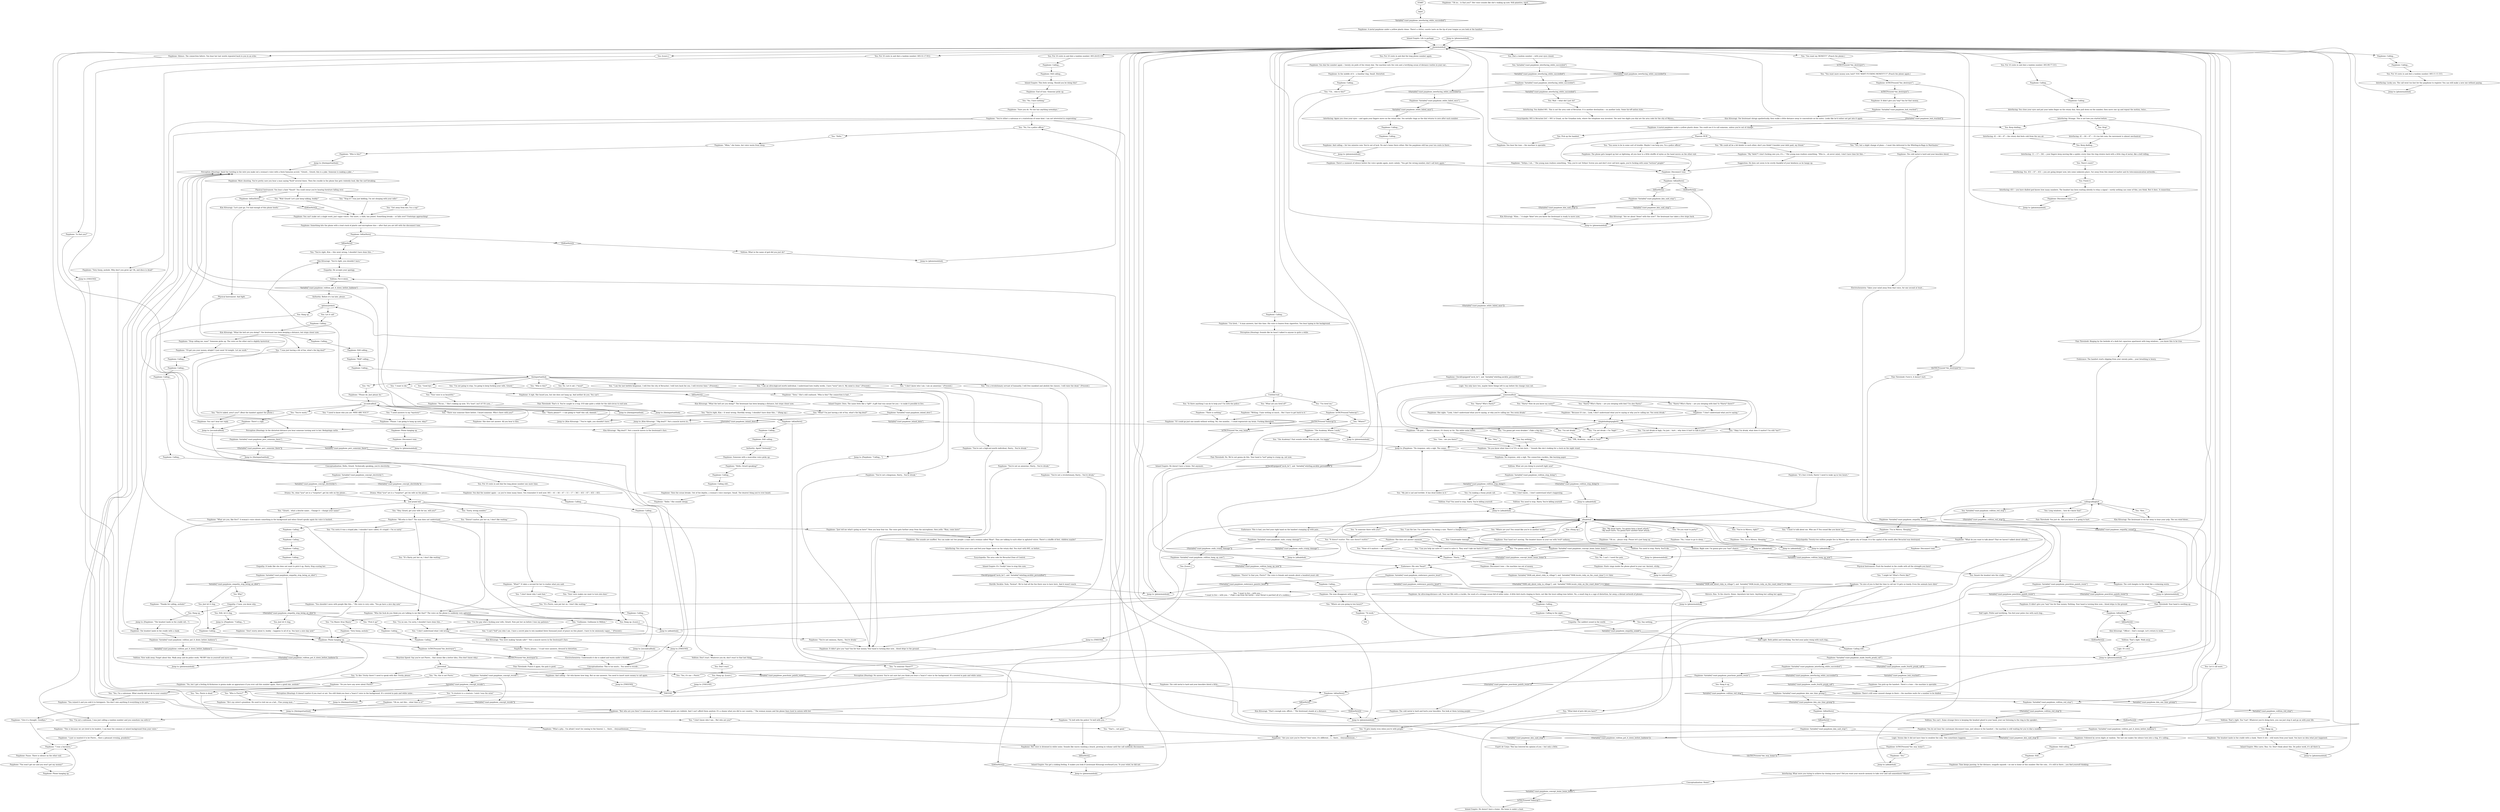 # BOARDWALK / PAYPHONE
# Payphone, for calling folk. Call everyone.
# ==================================================
digraph G {
	  0 [label="START"];
	  1 [label="input"];
	  2 [label="You: \"Yes, it's me -- Pierre.\""];
	  3 [label="You: \"Yes, Pierre is dead.\""];
	  4 [label="Payphone: \"But who are you then? A salesman of some sort? Modern goods are rubbish. And I can't afford them anyhow. It's a shame what you did to our country...\" The woman moans and the phone lines howl in unison with her."];
	  5 [label="Payphone: Her voice is drowned in white noise. Sounds like waves washing a beach, growing in volume until the call suddenly disconnects."];
	  6 [label="Jump to: [phonemainhub]"];
	  7 [label="You: Keep dialling..."];
	  8 [label="Payphone: \"You shouldn't mess with people like this...\" His voice is very calm. \"You go have a nice day now.\""];
	  9 [label="You: \"Guillaume. Guillaume le Million.\""];
	  10 [label="Payphone: \"Harry, please...\" A sad voice answers, dressed in distortion."];
	  11 [label="Jump to: [phonemainhub]"];
	  12 [label="Kim Kitsuragi: \"You were making *prank calls*.\" Not a muscle moves in the lieutenant's face."];
	  13 [label="Payphone: \"My *debt?* I don't fucking owe you, it's...\" The young man realises something. \"Who is... ah never mind, I don't have time for this...\""];
	  14 [label="Inland Empire: Life is garbage."];
	  15 [label="You: \"Kim...\""];
	  16 [label="Empathy: He accepts your apology."];
	  17 [label="Empathy: The saddest sound in the world."];
	  18 [label="Payphone: Variable[\"coast.payphone_volition_red_stop\"]"];
	  19 [label="Variable[\"coast.payphone_volition_red_stop\"]", shape=diamond];
	  20 [label="!(Variable[\"coast.payphone_volition_red_stop\"])", shape=diamond];
	  21 [label="Payphone: Variable[\"coast.payphone_kim_said_stop\"]"];
	  22 [label="Variable[\"coast.payphone_kim_said_stop\"]", shape=diamond];
	  23 [label="!(Variable[\"coast.payphone_kim_said_stop\"])", shape=diamond];
	  24 [label="You: \"I'm not drunk.\""];
	  25 [label="You: \"I want to talk about me. Who am I? You sound like you know me.\""];
	  26 [label="Volition: Right now. I'm gonna give you *one* chance."];
	  27 [label="Payphone: Variable[\"TASK.ask_about_ruby_in_village\"]  and  Variable[\"TASK.locate_ruby_on_the_coast_done\"] == false"];
	  28 [label="Variable[\"TASK.ask_about_ruby_in_village\"]  and  Variable[\"TASK.locate_ruby_on_the_coast_done\"] == false", shape=diamond];
	  29 [label="!(Variable[\"TASK.ask_about_ruby_in_village\"]  and  Variable[\"TASK.locate_ruby_on_the_coast_done\"] == false)", shape=diamond];
	  30 [label="Payphone: Variable[\"coast.payphone_kim_one_time_grump\"]"];
	  31 [label="Variable[\"coast.payphone_kim_one_time_grump\"]", shape=diamond];
	  32 [label="!(Variable[\"coast.payphone_kim_one_time_grump\"])", shape=diamond];
	  33 [label="Perception (Hearing): In the distorted distance you hear someone turning next to her. Bedsprings rattle."];
	  34 [label="Payphone: \"So nice of you to find the time to call me! It gets so lonely. Even the animals have died.\""];
	  35 [label="Payphone: \"He's my sister's grandson. He used to visit me as a lad... Fine young man...\""];
	  36 [label="Payphone: \"This is because we are bred to be leaders. I can hear the common or mixed background from your voice.\""];
	  37 [label="Payphone: \"You're either a salesman or a statistician of some kind. I am not interested in cooperating.\""];
	  38 [label="Authority: Again? Seriously?"];
	  39 [label="You: \"I don't know why I said that.\""];
	  40 [label="Payphone: \"What are you, like five?\" A woman's voice shouts something in the background and when Girard speaks again his voice is hushed..."];
	  41 [label="You: Finish it."];
	  42 [label="Volition: Now walk away. Forget about this. Walk away and do police work. *BURY* this in yourself and move on."];
	  43 [label="Payphone: IsKimHere()"];
	  44 [label="IsKimHere()", shape=diamond];
	  45 [label="!(IsKimHere())", shape=diamond];
	  46 [label="Authority: Before it's too late, please."];
	  47 [label="Payphone: Variable[\"coast.payphone_white_failed_once\"]"];
	  48 [label="Variable[\"coast.payphone_white_failed_once\"]", shape=diamond];
	  49 [label="!(Variable[\"coast.payphone_white_failed_once\"])", shape=diamond];
	  50 [label="Jump to: [phonemainhub]"];
	  51 [label="Interfacing: What were you trying to achieve by closing your eyes? Did you want your muscle memory to take over and call somewhere? Where?"];
	  52 [label="Half Light: Pitiful and terrifying. You feel your pulse rise with each ring..."];
	  53 [label="Payphone: Calling..."];
	  54 [label="Interfacing: You dialled 001. This is not the area code of Revachol. It is another destination -- on another isola. Some far-off nation state."];
	  55 [label="Pain Threshold: Fuck it, it doesn't hurt."];
	  56 [label="Payphone: IsKimHere()"];
	  57 [label="IsKimHere()", shape=diamond];
	  58 [label="!(IsKimHere())", shape=diamond];
	  59 [label="Payphone: A metal payphone under a yellow plastic dome. There's a bitter, caustic taste on the tip of your tongue as you look at the handset."];
	  60 [label="Jump to: [THEEND]"];
	  61 [label="Drama: What *you* are is a *surprise*, get his wife on the phone..."];
	  62 [label="Payphone: \"Writing. I hate writing so much... But I have to get back to it.\""];
	  63 [label="Payphone: \"Is that you?\""];
	  64 [label="Payphone: \"Yes, I'm in Mirova. Sleeping.\""];
	  65 [label="You: \"My heart hurts. I'm gonna have a heart attack.\"\n\"My heart hurts. I'm gonna have another heart attack.\""];
	  66 [label="Jump to: [secondcallhub]"];
	  67 [label="You: Pick up the handset."];
	  68 [label="Payphone: You hear the tone -- the machine is operable."];
	  69 [label="Payphone: Calling..."];
	  70 [label="Payphone: \"You ruined it and you sold it to foreigners. You don't own anything if everything is for sale.\""];
	  71 [label="Payphone: Variable[\"coast.payphone_punchtwo_painth_resist\"]"];
	  72 [label="Variable[\"coast.payphone_punchtwo_painth_resist\"]", shape=diamond];
	  73 [label="!(Variable[\"coast.payphone_punchtwo_painth_resist\"])", shape=diamond];
	  74 [label="You: \"Get away from her, I'm a cop!\""];
	  75 [label="Payphone: You can't make out a single word, just vague voices. One more, a child, has joined. Something breaks -- or falls over? Footsteps approaching!"];
	  76 [label="Kim Kitsuragi: \"What the hell are you doing?\" The lieutenant has been keeping a distance, but steps closer now."];
	  77 [label="You: \"You seem to be in some sort of trouble. Maybe I can help you, I'm a police officer.\""];
	  78 [label="somesmallhub"];
	  79 [label="Pain Threshold: You just do. And you know it is going to hurt."];
	  80 [label="Horrific Necktie: Yeah, *bratan*. We've had all the fun there was to have here. And it wasn't much."];
	  81 [label="Payphone: It didn't give you *any* fun for that money."];
	  82 [label="Volition: You can't. Some strange force is keeping the headset glued to your hand, your ear listening to the ring in the speaker..."];
	  83 [label="Payphone: \"You're not an amnesiac, Harry... You're drunk.\""];
	  84 [label="You: \"I'm not drunk -- I'm *high*.\""];
	  85 [label="Payphone: \"I don't understand what you're saying.\""];
	  86 [label="Encyclopedia: Twenty-two million people live in Mirova, the capital city of Graad. It is the capital of the world after Revachol was destroyed."];
	  87 [label="Payphone: End of tone. Someone picks up."];
	  88 [label="You: Put 10 cents in and dial a random number: 005-24-03-155."];
	  89 [label="You: \"You're naked, aren't you?\" (Beat the handset against the phone.)"];
	  90 [label="Payphone: \"Wh-who is this?\" The man does not understand."];
	  91 [label="Payphone: More shouting. You're pretty sure you hear a man saying *fuck* several times. Then the crackle in the phone line gets violently loud, like the surf breaking."];
	  92 [label="You: Keep dialling..."];
	  93 [label="Jump to: [phonemainhub]"];
	  94 [label="Jump to: [Kim Kitsuragi: \"\"Big deal?!\" Not a muscle moves in...\"]"];
	  95 [label="Jump to: [afinalehub]"];
	  96 [label="Jump to: [afinalehub]"];
	  97 [label="You: (Hang up.)"];
	  98 [label="Payphone: She does not answer anymore."];
	  99 [label="You: \"It gets lonely even when you're with people.\""];
	  100 [label="Payphone: You dial the number again -- as you've done many times. You remember it well now: 001 -- 41 -- 44 -- 47 -- 11 -- 17 -- 361 -- 451 -- 67 -- 451 -- 451."];
	  101 [label="Payphone: \"Are you sure you're Pierre? Your voice, it's different... I... there... chrysanthemum...\""];
	  102 [label="Jump to: [theimportanthub]"];
	  103 [label="You: Hang up. [Leave.]"];
	  104 [label="Empathy: It looks like she does not want to pick it up, Harry. Stop scaring her."];
	  105 [label="You: \"I am the last faithful kingsman. I will free the city of Revachol. I will turn back the sea. I will reverse time.\" (Proceed.)"];
	  106 [label="Payphone: In the middle of it -- a familiar ring. Small. Distorted."];
	  107 [label="Payphone: And calling -- for two minutes now. You're out of luck. No one's home there either. But the payphone still has your ten cents in there..."];
	  108 [label="Payphone: You pick up the handset. There's a tone -- the machine is operable."];
	  109 [label="Payphone: Then the ocean breaks. Out of the depths, a woman's voice emerges. Small. The dearest thing you've ever heard."];
	  110 [label="Jump to: [THEEND]"];
	  111 [label="You: \"I'm not drunk or high, I'm just... hurt... why does it hurt to talk to you?\""];
	  112 [label="Jump to: [phonemainhub]"];
	  113 [label="simpleholdupspaghetti"];
	  114 [label="Payphone: Static sings inside the phone glued to your ear. Ancient, sticky..."];
	  115 [label="Payphone: She does not answer. All you hear is hiss."];
	  116 [label="Inland Empire: Dora. The name feels like a *gift*. A gift that was meant for you -- to make it possible to live."];
	  117 [label="Payphone: Variable[\"coast.payphone_perc_someone_there\"]"];
	  118 [label="Variable[\"coast.payphone_perc_someone_there\"]", shape=diamond];
	  119 [label="!(Variable[\"coast.payphone_perc_someone_there\"])", shape=diamond];
	  120 [label="You: \"No, I'm a police officer.\""];
	  121 [label="You: \"Good bye.\""];
	  122 [label="Jump to: [Payphone: \"The headset lands in the cradle wit...\"]"];
	  123 [label="You: Just let it ring."];
	  124 [label="Payphone: Calling..."];
	  125 [label="Kim Kitsuragi: \"You're right, you shouldn't have.\""];
	  126 [label="You: \"We could all be a bit kinder to each other, don't you think? Consider your debt paid, my friend.\""];
	  127 [label="Payphone: The phone gets hanged up fast as lightning, all you hear is a little shuffle of nylon as the hand moves on the other end."];
	  128 [label="Endurance: The handset starts slipping from your sweaty palm... your breathing is heavy."];
	  129 [label="Payphone: Variable[\"coast.payphone_endurance_passive_heart\"]"];
	  130 [label="Variable[\"coast.payphone_endurance_passive_heart\"]", shape=diamond];
	  131 [label="!(Variable[\"coast.payphone_endurance_passive_heart\"])", shape=diamond];
	  132 [label="You: Stop!"];
	  133 [label="Jump to: [THEEND]"];
	  134 [label="You: \"You want my MONEY?!\" (Punch the phone.)"];
	  135 [label="Kim Kitsuragi: The lieutenant is too far away to hear your yelp. The sea wind blows..."];
	  136 [label="Untitled hub"];
	  137 [label="You: Let it call more."];
	  138 [label="Payphone: Variable[\"coast.payphone_inland_dora\"]"];
	  139 [label="Variable[\"coast.payphone_inland_dora\"]", shape=diamond];
	  140 [label="!(Variable[\"coast.payphone_inland_dora\"])", shape=diamond];
	  141 [label="You: \"Okay I'm drunk, what does it matter? I'm still *me*!\""];
	  142 [label="Volition: You need to stop, Harry. You'll die."];
	  143 [label="You: \"I'm gonna solve it.\""];
	  144 [label="Jump to: [phonemainhub]"];
	  145 [label="Payphone: \"You're not a revolutionary, Harry... You're drunk.\""];
	  146 [label="Payphone: \"What a pity... I'm afraid I won't be coming to the funeral. I.... there... chrysanthemum...\""];
	  147 [label="You: \"A creature is a creature. I wish I was the wind.\""];
	  148 [label="You: \"Your voice makes me want to turn into dust.\""];
	  149 [label="You: \"I am an ultra-high-net-worth individual. I understand how reality works. I have *seen* into it. My mind is clear.\" (Proceed.)"];
	  150 [label="Payphone: Calling..."];
	  151 [label="Payphone: The headset lands in the cradle with a clank."];
	  152 [label="You: Hang up."];
	  153 [label="You: \"Who is this?\""];
	  154 [label="Payphone: Calling..."];
	  155 [label="Payphone: \"You're not a kingsman, Harry... You're drunk.\""];
	  156 [label="Payphone: \"You're not ominous, Harry... You're drunk.\""];
	  157 [label="Interfacing: 41 -- 44 -- 47 -- the rotary dial feels cold from the sea air."];
	  158 [label="You: Long windows... how do I know that?"];
	  159 [label="Payphone: Variable[\"coast.payphone_kim_said_stop\"]"];
	  160 [label="Variable[\"coast.payphone_kim_said_stop\"]", shape=diamond];
	  161 [label="!(Variable[\"coast.payphone_kim_said_stop\"])", shape=diamond];
	  162 [label="Inland Empire: Who cares. Run. Go. Don't think about this. Do police work, it's all there is."];
	  163 [label="Kim Kitsuragi: \"Khm...\" A single *khm* lets you know the lieutenant is ready to move now."];
	  164 [label="Payphone: IsKimHere()"];
	  165 [label="IsKimHere()", shape=diamond];
	  166 [label="!(IsKimHere())", shape=diamond];
	  167 [label="Payphone: Variable[\"coast.payphone_concept_electricity\"]"];
	  168 [label="Variable[\"coast.payphone_concept_electricity\"]", shape=diamond];
	  169 [label="!(Variable[\"coast.payphone_concept_electricity\"])", shape=diamond];
	  170 [label="Payphone: \"I'm tired...\" A man answers, fast this time. His voice is hoarse from cigarettes. You hear typing in the background."];
	  171 [label="You: \"I'm tired too.\""];
	  172 [label="callingcallinghub"];
	  173 [label="Inland Empire: He doesn't have a home. His home is under a boat."];
	  174 [label="Payphone: \"The Academy. Where I work.\""];
	  175 [label="You: I'm making a funny prank call."];
	  176 [label="Physical Instrument: Push the headset in the cradle with all the strength you have!"];
	  177 [label="You: \"None of it matters -- not anymore.\""];
	  178 [label="Payphone: Variable[\"coast.payphone_volition_put_it_down_before_badness\"]"];
	  179 [label="Variable[\"coast.payphone_volition_put_it_down_before_badness\"]", shape=diamond];
	  180 [label="!(Variable[\"coast.payphone_volition_put_it_down_before_badness\"])", shape=diamond];
	  181 [label="Jump to: [phonemainhub]"];
	  182 [label="Payphone: The cord dangles in the wind like a sickening worm."];
	  183 [label="You: \"I'm not a salesman, I was just calling a random number and you somehow ran with it.\""];
	  184 [label="Payphone: Calling..."];
	  185 [label="Volition: Don't react. Whatever you do, don't react to that last thing."];
	  186 [label="Inland Empire: You get a sinking feeling. It makes you look if Lieutenant Kitsuragi overheard you. To your relief, he did not."];
	  187 [label="You: \"You're warm.\""];
	  188 [label="Payphone: \"Hello, Girard speaking!\""];
	  189 [label="Payphone: \"Thanks for calling, asshole!\""];
	  190 [label="Payphone: \"Mhm,\" she hums, her voice warm from sleep."];
	  191 [label="You: \"You're right, Kim -- it went wrong. Horribly wrong. I shouldn't have done this...\" (Hang up.)"];
	  192 [label="Interfacing: Strange. This is not how you started before."];
	  193 [label="Jump to: [Payphone: \"Calling...\"]"];
	  194 [label="Volition: What in the name of god did you just do?"];
	  195 [label="Interfacing: 451 -- you have dialled god knows how many numbers. The headset has been waiting silently to relay a signal -- surely nothing can come of this, you think. But it does. A connection."];
	  196 [label="Jump to: [theimportanthub]"];
	  197 [label="Payphone: Calling..."];
	  198 [label="Payphone: There's a moment of silence before the voice speaks again, more calmly: \"You got the wrong number, don't call here again.\""];
	  199 [label="Payphone: Time keeps passing. In the distance, seagulls squawk -- no one is home at this number. But the coin... it's still in there... you find yourself thinking:"];
	  200 [label="Interfacing: Again you close your eyes -- and again your fingers move on the rotary dial. Ten metallic rings as the dial returns to zero after each number."];
	  201 [label="THEEND"];
	  202 [label="Drama: No, what *you* are is a *surprise*, get his wife on the phone..."];
	  203 [label="You: \"I don't know who I am. I am an amnesiac.\" (Proceed.)"];
	  204 [label="Payphone: Still..."];
	  205 [label="pierrehub"];
	  206 [label="You: \"Harry? How do you know my name?\""];
	  207 [label="Payphone: Variable[\"coast.payphone_volition_stop_doing\"]"];
	  208 [label="Variable[\"coast.payphone_volition_stop_doing\"]", shape=diamond];
	  209 [label="!(Variable[\"coast.payphone_volition_stop_doing\"])", shape=diamond];
	  210 [label="Payphone: \"Oh no... please stop. Please let's just hang up...\""];
	  211 [label="Jump to: [afinalehub]"];
	  212 [label="Payphone: She sighs. \"Look, I don't understand what you're saying, or why you're calling me. You seem drunk.\""];
	  213 [label="You: [Leave.]"];
	  214 [label="Payphone: \"Do you have any news about Pierre?\""];
	  215 [label="Payphone: You can't hear her reply."];
	  216 [label="Interfacing: Yes. 451 -- 67 -- 451 -- you are going deeper now, into some unknown place. Far away from this island of matter and its telecommunication networks...."];
	  217 [label="Perception (Hearing): No answer. You're not sure but you think you hear a *man's* voice in the background. It's covered in pain and white noise..."];
	  218 [label="Payphone: Phone hanging up."];
	  219 [label="You: Put 10 cents in and dial a random number: 005-99-77-313."];
	  220 [label="You: \"Hey, Girard, get your wife for me, will you?\""];
	  221 [label="You: \"Girard... what a douche name... Change it -- change your name!\""];
	  222 [label="Payphone: Calling..."];
	  223 [label="Jump to: [theimportanthub]"];
	  224 [label="Payphone: The sounds are muffled. You can make out two people: a man and a woman called *Bian*. They are talking to each other in agitated voices. There's a shuffle of feet, children maybe?"];
	  225 [label="Payphone: Something hits the phone with a loud crack of plastic and microphone hiss -- after that you are left with the disconnect tone."];
	  226 [label="Payphone: Calling..."];
	  227 [label="Conceptualization: Home?"];
	  228 [label="Jump to: [phonemainhub]"];
	  229 [label="You: Put 10 cents in and dial the long phone number again."];
	  230 [label="Volition: That's right. You *can*. Whatever you're doing here, you can just stop it and go on with your life."];
	  231 [label="Jump to: [Payphone: \"No response, only a sigh. The conne...\"]"];
	  232 [label="Payphone: \"To work.\""];
	  233 [label="You: \"I am the law. I'm a detective. I'm doing a case. There's a hanged man.\""];
	  234 [label="Payphone: Calling..."];
	  235 [label="Payphone: \"Give it a thought. Goodbye.\""];
	  236 [label="Jump to: [theimportanthub]"];
	  237 [label="You: \"I need answers to my *mystery*.\""];
	  238 [label="Jump to: [Payphone: \"Calling...\"]"];
	  239 [label="2nd prank hub"];
	  240 [label="You: \"I'm sorry it was a stupid joke, I shouldn't have called, it's stupid -- I'm so sorry.\""];
	  241 [label="You: \"Pick it up!\""];
	  242 [label="Empathy: C'mon, you know why."];
	  243 [label="You: \"I'm the guy who's fucking your wife, Girard. Now put her on before I lose my patience.\""];
	  244 [label="You: \"I'm Mazov. Kraz Mazov.\""];
	  245 [label="Payphone: Calling..."];
	  246 [label="Payphone: \"Who is this?\""];
	  247 [label="You: Let it call!"];
	  248 [label="Payphone: *Still* calling..."];
	  249 [label="Payphone: \"Hello.\" She sounds sleepy."];
	  250 [label="Payphone: Calling..."];
	  251 [label="Payphone: There's still some unused change in there -- the machine waits for a number to be dialled."];
	  252 [label="Jump to: [phonemainhub]"];
	  253 [label="Pain Threshold: Punch it again, the pain is good."];
	  254 [label="Payphone: Calling in the night...."];
	  255 [label="Payphone: \"I'll get you your money, alright? I just need 'til tonight. Let me work.\""];
	  256 [label="Payphone: Disconnect tone."];
	  257 [label="You: \"Harry? Who's Harry -- are you sleeping with him? I'm also Harry!\""];
	  258 [label="Payphone: \"Do you know what time it is? It's so late here...\" Sounds like she's looking for a clock on the night stand."];
	  259 [label="You: \"Ooo... are you there?\""];
	  260 [label="afinalehub"];
	  261 [label="You: \"Where are you? You sound like you're in another world.\""];
	  262 [label="Volition: You need to stop. Harry. You're killing yourself."];
	  263 [label="Payphone: Variable[\"coast.payphone_endu_cramp_damage\"]"];
	  264 [label="Variable[\"coast.payphone_endu_cramp_damage\"]", shape=diamond];
	  265 [label="!(Variable[\"coast.payphone_endu_cramp_damage\"])", shape=diamond];
	  266 [label="Jump to: [afinalehub]"];
	  267 [label="You: \"Is someone there with you?\""];
	  268 [label="Logic: It's over."];
	  269 [label="Payphone: It didn't give you *any* fun for that money. Nothing. Your hand is turning blue now... blood drips to the ground."];
	  270 [label="Electrochemistry: Underneath it she is naked and warm under a blanket."];
	  271 [label="You: \"I'm no one, I'm sorry, I shouldn't have done this...\""];
	  272 [label="Pain Threshold: That's it. You're caught in a trap. It'll take quite a while for the shit-circus to end now."];
	  273 [label="You: \"I was just having a bit of fun, what's the big deal?\""];
	  274 [label="Payphone: \"You're not a high-net-worth individual, Harry... You're drunk.\""];
	  275 [label="Kim Kitsuragi: \"Are we about *done* with this now?\" The lieutenant has taken a few steps back."];
	  276 [label="Jump to: [theimportanthub]"];
	  277 [label="Payphone: Calling still..."];
	  278 [label="Payphone: \"There is nothing.\""];
	  279 [label="You: \"The Academy? That sounds better than my job. I'm happy.\""];
	  280 [label="You: I don't know... I don't understand what's happening."];
	  281 [label="Payphone: No response, only a sigh. The connection crackles, like burning paper."];
	  282 [label="Jump to: [afinalehub]"];
	  283 [label="Payphone: \"I just so wanted it to be Pierre... Have a pleasant evening, prankster.\""];
	  284 [label="Payphone: Pause. There is silence on the other end."];
	  285 [label="Payphone: \"You won't get me and you won't get my money!\""];
	  286 [label="Payphone: There's a sigh."];
	  287 [label="Jump to: [phonemainhub]"];
	  288 [label="phonemainhub"];
	  289 [label="You: Still, let it ring."];
	  290 [label="Payphone: \"No, but I got a feeling Al Kickurass is gonna make an appearance if you ever call this number again. Have a good one, asshole!\""];
	  291 [label="Kim Kitsuragi: \"Big deal?!\" Not a muscle moves in the lieutenant's face."];
	  292 [label="Payphone: IsKimHere()"];
	  293 [label="IsKimHere()", shape=diamond];
	  294 [label="!(IsKimHere())", shape=diamond];
	  295 [label="Payphone: The headset lands in the cradle with a clank. There it sits -- still warm from your hand. You have no idea what just happened."];
	  296 [label="Payphone: Phone hanging up."];
	  297 [label="You: \"Is there anything I can do to help you? I'm with the police.\""];
	  298 [label="Jump to: [phonemainhub]"];
	  299 [label="You: \"You're in Mirova, right?\""];
	  300 [label="You: Say nothing."];
	  301 [label="Shivers: Run. To the church. Home. Anywhere but here. Anything but calling her again."];
	  302 [label="You: There's more?"];
	  303 [label="Payphone: \"Sure you do. No one has anything nowadays.\""];
	  304 [label="You: Dial a random number -- with your eyes closed."];
	  305 [label="You: Variable[\"coast.payphone_interfacing_white_succeeded\"]"];
	  306 [label="Variable[\"coast.payphone_interfacing_white_succeeded\"]", shape=diamond];
	  307 [label="!(Variable[\"coast.payphone_interfacing_white_succeeded\"])", shape=diamond];
	  308 [label="Payphone: Variable[\"coast.payphone_concept_recede\"]"];
	  309 [label="Variable[\"coast.payphone_concept_recede\"]", shape=diamond];
	  310 [label="!(Variable[\"coast.payphone_concept_recede\"])", shape=diamond];
	  311 [label="Payphone: A metal payphone under a yellow plastic dome. You could use it to call someone, unless you're out of change..."];
	  312 [label="Payphone: Phone hanging up."];
	  313 [label="You: \"'Harry please?!' -- I am going to *end* this call, dammit.\""];
	  314 [label="You: Put 10 cents in and dial a random number: 005-51-17-912."];
	  315 [label="Payphone: Someone with a masculine voice picks up:"];
	  316 [label="Payphone: Still calling..."];
	  317 [label="You: \"Sorry, wrong number.\""];
	  318 [label="Payphone: \"Oh no, not this... what time is it?\""];
	  319 [label="Payphone: Calling..."];
	  320 [label="Payphone: Calling..."];
	  321 [label="You: \"Wait Girard! Let's just keep talking, buddy!\""];
	  322 [label="optionsarehere"];
	  323 [label="Jump to: [Kim Kitsuragi: \"\"You're right, you shouldn't have.\"\"]"];
	  324 [label="Payphone: Still calling..."];
	  325 [label="Jump to: [phonemainhub]"];
	  326 [label="Jump to: [phonemainhub]"];
	  327 [label="Encyclopedia: The area code for Revachol Zone of Control."];
	  328 [label="Perception (Hearing): Sounds like he hasn't talked to anyone in quite a while."];
	  329 [label="You: \"What are you tired of?\""];
	  330 [label="Payphone: IsKimHere()"];
	  331 [label="IsKimHere()", shape=diamond];
	  332 [label="!(IsKimHere())", shape=diamond];
	  333 [label="Half Light: Both pitiful and terrifying. You feel your pulse rising with each ring..."];
	  334 [label="You: \"Harry? Who's Harry?\""];
	  335 [label="Payphone: \"It's four o'clock, Harry! I need to wake up in two hours.\""];
	  336 [label="Payphone: \"No, I want to go to sleep...\""];
	  337 [label="Jump to: [afinalehub]"];
	  338 [label="Volition: What are you doing to yourself right now?"];
	  339 [label="Volition: Fun? You need to stop. Harry. You're killing yourself."];
	  340 [label="Payphone: \"Harry...\""];
	  341 [label="You: \"Who is Pierre?\""];
	  342 [label="You: \"I don't know who I am... But who are you?\""];
	  343 [label="You: \"What kind of pets did you have?\""];
	  344 [label="Inland Empire: This feels wrong. Should you be doing this?"];
	  345 [label="Interfacing: 11 -- 17 -- 361 -- your fingers keep moving like a spider, every time the ring rotates back with a little ring of metal, like a bell tolling."];
	  346 [label="Payphone: Calling..."];
	  347 [label="You: \"It's Harry, put her on, I don't like waiting.\""];
	  348 [label="You: Why?"];
	  349 [label="Payphone: \"Very funny, asshole.\""];
	  350 [label="Physical Instrument: You hear a faint *thuck*. You could swear you're hearing furniture falling over."];
	  351 [label="You: \"What? I'm just having a bit of fun, what's the big deal?\""];
	  352 [label="Payphone: Variable[\"coast.payphone_interfacing_white_succeeded\"]"];
	  353 [label="Variable[\"coast.payphone_interfacing_white_succeeded\"]", shape=diamond];
	  354 [label="!(Variable[\"coast.payphone_interfacing_white_succeeded\"])", shape=diamond];
	  355 [label="Payphone: Still calling..."];
	  356 [label="Encyclopedia: 005 is Revachol ZoC -- 001 is Graad, on the Graadian isola, where the telephone was invented. The next two digits you dial are the area code for the city of Mirova..."];
	  357 [label="Kim Kitsuragi: \"Officer -- that's enough. Let's return to work...\""];
	  358 [label="Payphone: The cold metal is hard and hurts your knuckles. You look at them turning purple."];
	  359 [label="Suggestion: He does not seem to be overly thankful of your kindness as he hangs up."];
	  360 [label="Payphone: \"Because it's me... Look, I don't understand what you're saying or why you're calling me. You seem drunk.\""];
	  361 [label="You: \"Hey.\""];
	  362 [label="You: Say nothing."];
	  363 [label="Payphone: \"What do you want to talk about? That we haven't talked about already...\""];
	  364 [label="Jump to: [afinalehub]"];
	  365 [label="Payphone: Disconnect tone -- the machine ran out of money."];
	  366 [label="You: \"Can you help me solve it? I need to solve it. They won't take me back if I don't.\""];
	  367 [label="You: \"No, this is not Pierre.\""];
	  368 [label="You: \"Is someone *there*?\""];
	  369 [label="Payphone: Calling..."];
	  370 [label="Jump to: [theimportanthub]"];
	  371 [label="You: \"Stop it! I was just kidding, I'm not sleeping with your wife!\""];
	  372 [label="Payphone: A sigh. She heard you, but she does not hang up. And neither do you. You can't."];
	  373 [label="Jump to: [phonemainhub]"];
	  374 [label="Interfacing: 41 -- 44 -- 47 --  it's too late now, the movement is almost mechanical."];
	  375 [label="Endurance: His own *heart*."];
	  376 [label="Payphone: IsTHCPresent(\"the_destroyer\")"];
	  377 [label="IsTHCPresent(\"the_destroyer\")", shape=diamond];
	  378 [label="!(IsTHCPresent(\"the_destroyer\"))", shape=diamond];
	  379 [label="You: Hang up."];
	  380 [label="Jump to: [phonemainhub]"];
	  381 [label="Electrochemistry: Takes your mind away from that voice, for one second at least..."];
	  382 [label="Jump to: [phonemainhub]"];
	  383 [label="Payphone: Calling still..."];
	  384 [label="Logic: Seems like it did not have time to swallow the coin. This sometimes happens."];
	  385 [label="Inland Empire: He doesn't have a home. Not anymore."];
	  386 [label="You: \"Harry? Who's Harry -- are you sleeping with him? Is *Harry* there?!\""];
	  387 [label="You: \"Do you want to party?\""];
	  388 [label="Payphone: Your hand isn't moving. The headset hisses in your ear with *evil* sadness."];
	  389 [label="Volition: That's right. Walk away."];
	  390 [label="You: Smash the headset into the cradle."];
	  391 [label="Jump to: [afinalehub]"];
	  392 [label="You: \"There was someone there before. I heard someone. Who's there with you?\""];
	  393 [label="Payphone: \"Dora.\" She's still confused. \"Who is this? The connection is bad...\""];
	  394 [label="You: Don't react."];
	  395 [label="Payphone: Still calling..."];
	  396 [label="Payphone: Disconnect tone."];
	  397 [label="You: \"I need to know who you are. WHO ARE YOU?!\""];
	  398 [label="Payphone: \"Please. I am going to hang up now, okay?\""];
	  399 [label="You: Hang up."];
	  400 [label="Payphone: \"Who the fuck do you think you are talking to me like that?\" The voice on the phone is suddenly very agitated."];
	  401 [label="You: Just let it ring."];
	  402 [label="Payphone: Variable[\"coast.payphone_empathy_stop_being_an_idiot\"]"];
	  403 [label="Variable[\"coast.payphone_empathy_stop_being_an_idiot\"]", shape=diamond];
	  404 [label="!(Variable[\"coast.payphone_empathy_stop_being_an_idiot\"])", shape=diamond];
	  405 [label="You: \"I'm a revolutionary servant of humanity. I will free mankind and abolish the classes. I will raise the dead.\" (Proceed.)"];
	  406 [label="Payphone: Calling..."];
	  407 [label="You: \"I want to die.\""];
	  408 [label="Payphone: You dial the number again -- twenty six pulls of the rotary dial. The machine eats the coin and a terrifying ocean of distance rustles in your ear..."];
	  409 [label="You: \"Yes, but a slight change of plans -- I want this delivered to the Whirling-in-Rags in Martinaise.\""];
	  410 [label="Kim Kitsuragi: \"That's enough now, officer...\" The lieutenant stands at a distance."];
	  411 [label="Payphone: \"No-no...\" She's waking up now. \"It's *you*, isn't it? It's you...\""];
	  412 [label="Payphone: The cold metal is hard and your knuckles bleed a little..."];
	  413 [label="Conceptualization: Hello, Girard. Technically speaking, you're electricity."];
	  414 [label="Payphone: Calling..."];
	  415 [label="Payphone: Calling..."];
	  416 [label="Payphone: You do not hear the customary disconnect tone, just silence in the handset -- the machine is still waiting for you to dial a number."];
	  417 [label="You: \"Where are you going in two hours?\""];
	  418 [label="Endurance: This is bad, you feel your right hand on the handset cramping up with pain..."];
	  419 [label="Payphone: Disconnect tone."];
	  420 [label="Payphone: \"I was a baroness.\""];
	  421 [label="You: \"That's... not good.\""];
	  422 [label="You: \"I want to live -- with you...\"\n\"I want to live -- with you...\" (Take a sip from the bottle -- your throat is parched all of a sudden.) "];
	  423 [label="Payphone: Calling..."];
	  424 [label="Payphone: \"Don't worry about it, buddy -- happens to all of us. You have a nice day now!\""];
	  425 [label="You: \"Doesn't matter, put her on, I don't like waiting.\""];
	  426 [label="Payphone: Calling..."];
	  427 [label="Kim Kitsuragi: \"What the hell are you doing?\" The lieutenant has been keeping a distance, but steps closer now."];
	  428 [label="You: \"You're right, Kim -- this went wrong, I shouldn't have done this...\""];
	  429 [label="Payphone: Calling..."];
	  430 [label="Interfacing: You close your eyes and put your index finger on the rotary dial, then pull down on the number, then move one up and repeat the motion, twice..."];
	  431 [label="You: Wait -- what did I just do?"];
	  432 [label="Pain Threshold: Ringing by the bedside of a dark but capacious apartment with long windows... you know this to be true."];
	  433 [label="Payphone: Variable[\"coast.payphone_made_fourth_prank_call\"]"];
	  434 [label="Variable[\"coast.payphone_made_fourth_prank_call\"]", shape=diamond];
	  435 [label="!(Variable[\"coast.payphone_made_fourth_prank_call\"])", shape=diamond];
	  436 [label="Payphone: Variable[\"coast.payphone_interfacing_white_succeeded\"]"];
	  437 [label="Variable[\"coast.payphone_interfacing_white_succeeded\"]", shape=diamond];
	  438 [label="!(Variable[\"coast.payphone_interfacing_white_succeeded\"])", shape=diamond];
	  439 [label="Payphone: Variable[\"coast.payphone_punchone_painth_resist\"]"];
	  440 [label="Variable[\"coast.payphone_punchone_painth_resist\"]", shape=diamond];
	  441 [label="!(Variable[\"coast.payphone_punchone_painth_resist\"])", shape=diamond];
	  442 [label="You: Hang it up."];
	  443 [label="You: Variable[\"coast.payphone_volition_red_stop\"]"];
	  444 [label="Variable[\"coast.payphone_volition_red_stop\"]", shape=diamond];
	  445 [label="!(Variable[\"coast.payphone_volition_red_stop\"])", shape=diamond];
	  446 [label="Payphone: Variable[\"coast.payphone_empathy_sound\"]"];
	  447 [label="Variable[\"coast.payphone_empathy_sound\"]", shape=diamond];
	  448 [label="!(Variable[\"coast.payphone_empathy_sound\"])", shape=diamond];
	  449 [label="Payphone: \"I'm in Mirova. Sleeping.\""];
	  450 [label="You: Catastrophic damage."];
	  451 [label="You: \"My job is sad and terrible. It has dead bodies in it.\""];
	  452 [label="Jump to: [phonemainhub]"];
	  453 [label="Jump to: [THEEND]"];
	  454 [label="Jump to: [afinalehub]"];
	  455 [label="Payphone: \"Pierre? Is that you, Pierre?\" The voice is female and sounds about a hundred years old."];
	  456 [label="You: \"No, I have nothing.\""];
	  457 [label="You: \"Yes, I'm a salesman. What exactly did we do to your country?\""];
	  458 [label="Payphone: \"To hell with the police! To hell with you...\""];
	  459 [label="You: \"Hello.\""];
	  460 [label="You: \"No.\""];
	  461 [label="Perception (Hearing): It doesn't matter if you react or not. You still think you hear a *man's* voice in the background. It's covered in pain and white noise..."];
	  462 [label="You: Hang up. [Leave.]"];
	  463 [label="You: \"Is Alec Tricity there? I need to speak with Alec Tricity, please.\""];
	  464 [label="Payphone: \"What?\" It takes a second for her to realize what you said."];
	  465 [label="You: \"Your voice is so beautiful.\""];
	  466 [label="You: No. Let it call. I *must*."];
	  467 [label="Payphone: Variable[\"coast.payphone_volition_put_it_down_before_badness\"]"];
	  468 [label="Variable[\"coast.payphone_volition_put_it_down_before_badness\"]", shape=diamond];
	  469 [label="!(Variable[\"coast.payphone_volition_put_it_down_before_badness\"])", shape=diamond];
	  470 [label="Payphone: Followed by seven digits at random. The last one makes the silence turn into a ring. It's calling..."];
	  471 [label="Inland Empire: It's *really* time to stop this now."];
	  472 [label="Payphone: An ultra-long-distance call. Your ear fills with a crackle, the wash of a strange ocean full of white noise. A little bird starts ringing in there, not like the local calling tone before. No, a small ring in a cage of distortion, far away, a distant network of phones..."];
	  473 [label="Payphone: Disconnect tone."];
	  474 [label="Payphone: IsTHCPresent(\"the_destroyer\")"];
	  475 [label="IsTHCPresent(\"the_destroyer\")", shape=diamond];
	  476 [label="!(IsTHCPresent(\"the_destroyer\"))", shape=diamond];
	  477 [label="Reaction Speed: Say you're not Pierre... that seems like a better idea. (You don't know why.)"];
	  478 [label="Payphone: Calling..."];
	  479 [label="You: Put 10 cents in and dial a random number: 005-11-11-313."];
	  480 [label="Payphone: Calling..."];
	  481 [label="Interfacing: Lucky you. The call went too fast for the payphone to register. You can still make a new one without paying."];
	  482 [label="Payphone: IsTHCPresent(\"the_way_home\")"];
	  483 [label="IsTHCPresent(\"the_way_home\")", shape=diamond];
	  484 [label="!(IsTHCPresent(\"the_way_home\"))", shape=diamond];
	  485 [label="Payphone: \"Yes.\""];
	  486 [label="You: \"It doesn't matter. This case doesn't matter.\""];
	  487 [label="Payphone: Variable[\"coast.payphone_concept_home_home_home\"]"];
	  488 [label="Variable[\"coast.payphone_concept_home_home_home\"]", shape=diamond];
	  489 [label="!(Variable[\"coast.payphone_concept_home_home_home\"])", shape=diamond];
	  490 [label="You: No. I can't. I need the pain."];
	  491 [label="You: \"I might be? What's Pierre like?\""];
	  492 [label="Payphone: And calling -- for who knows how long. But no one answers. You need to insert more money to call again."];
	  493 [label="You: Put 10 cents in and dial the long phone number one more time."];
	  494 [label="Payphone: Silence. The connection falters. You hear her last words repeated back to you in an echo:"];
	  495 [label="Payphone: \"Please do. Just please do.\""];
	  496 [label="Payphone: IsKimHere()"];
	  497 [label="IsKimHere()", shape=diamond];
	  498 [label="!(IsKimHere())", shape=diamond];
	  499 [label="Payphone: Calling..."];
	  500 [label="Payphone: \"Very funny, asshole. Why don't you grow up! Oh, and disco is dead!\""];
	  501 [label="You: \"I can't *tell* you who I am. I have a secret plan to win mankind three thousand years of peace on this planet. I have to be ominously vague...\" (Proceed.)"];
	  502 [label="You: \"I'm not going to stop. I'm going to keep fucking your wife, Girard.\""];
	  503 [label="Payphone: IsKimHere()"];
	  504 [label="IsKimHere()", shape=diamond];
	  505 [label="!(IsKimHere())", shape=diamond];
	  506 [label="Kim Kitsuragi: \"Let's just go, I've had enough of this phone booth.\""];
	  507 [label="Volition: Put it down."];
	  508 [label="theimportanthub"];
	  509 [label="Perception (Hearing): Amid the howling in the wire you make out a woman's voice with a thick Samaran accent: \"Girard... Girard, this is a joke. Someone is making a joke...\""];
	  510 [label="Interfacing: You close your eyes and feel your finger move on the rotary dial. You start with 005, as before..."];
	  511 [label="Payphone: CheckEquipped(\"neck_tie\")  and  Variable[\"whirling.necktie_personified\"]"];
	  512 [label="CheckEquipped(\"neck_tie\")  and  Variable[\"whirling.necktie_personified\"]", shape=diamond];
	  513 [label="!(CheckEquipped(\"neck_tie\")  and  Variable[\"whirling.necktie_personified\"])", shape=diamond];
	  514 [label="Logic: You only have two, maybe three things left to say before the change runs out."];
	  515 [label="Payphone: It didn't give you *any* fun for that money. Your hand is turning blue now... blood drips to the ground."];
	  516 [label="Pain Threshold: Your hand is swelling up."];
	  517 [label="Payphone: Variable[\"coast.payphone_hub_reached\"]"];
	  518 [label="Variable[\"coast.payphone_hub_reached\"]", shape=diamond];
	  519 [label="!(Variable[\"coast.payphone_hub_reached\"])", shape=diamond];
	  520 [label="Kim Kitsuragi: The lieutenant shrugs apathetically, then walks a little distance away to concentrate on his notes. Looks like he'd rather not get into it again."];
	  521 [label="Esprit de Corps: This has lowered his opinion of you -- but only a little."];
	  522 [label="Jump to: [THEEND]"];
	  523 [label="Physical Instrument: And fight."];
	  524 [label="You: \"I'm gonna get even drunker.\" (Take a big sip.)"];
	  525 [label="Payphone: \"Oh god...\" There's silence, it's heavy as tin. The white noise howls."];
	  526 [label="You: \"Pfft, Academy... my job is *real*.\""];
	  527 [label="Pain Threshold: No. We're not gonna do this. Your hand is *not* going to cramp up, not now."];
	  528 [label="Payphone: Variable[\"coast.payphone_volition_hang_up_now\"]"];
	  529 [label="Variable[\"coast.payphone_volition_hang_up_now\"]", shape=diamond];
	  530 [label="!(Variable[\"coast.payphone_volition_hang_up_now\"])", shape=diamond];
	  531 [label="You: [Leave.]"];
	  532 [label="Plaseum HUB"];
	  533 [label="Payphone: Calling..."];
	  534 [label="Payphone: Calling..."];
	  535 [label="Payphone: Calling..."];
	  536 [label="Jump to: [secondcallhub]"];
	  537 [label="secondcallhub"];
	  538 [label="Conceptualization: This is too much... You need to recede..."];
	  539 [label="Payphone: \"Oh no... is that you?\" Her voice sounds like she's waking up now. Still plaintive, tired..."];
	  540 [label="You: \"It's Pierre, now put her on. I don't like waiting.\""];
	  541 [label="Payphone: \"Just tell me what's going on here!\" Now you hear fear too. The voice gets further away from the microphone, then yells: \"Bian, come here!\""];
	  542 [label="You: \"I don't understand what I did wrong.\""];
	  543 [label="Payphone: \"Stop calling me, man!\" Someone picks up. The voice on the other end is slightly hysterical."];
	  544 [label="Payphone: Calling..."];
	  545 [label="You: \"Uh... who is this?\""];
	  546 [label="Payphone: \"Tethys, I uh...\" The young man realises something. \"Hey, you're not Tethys! Screw you and don't ever call here again, you're fucking with some *serious* people!\""];
	  547 [label="Payphone: The cold metal is hard and your knuckles bleed."];
	  548 [label="You: \"You want more money now, huh?! YOU WANT FUCKING MONEY?!!!?\" (Punch the phone again.)"];
	  549 [label="Payphone: Calling..."];
	  550 [label="Payphone: The man disappears with a sigh."];
	  551 [label="Payphone: \"If I could go just one month without writing. No, two months... I could regenerate my brain. Fucking liberalism...\""];
	  552 [label="Payphone: IsTHCPresent(\"hobocop\")"];
	  553 [label="IsTHCPresent(\"hobocop\")", shape=diamond];
	  554 [label="!(IsTHCPresent(\"hobocop\"))", shape=diamond];
	  555 [label="You: \"Where?\""];
	  0 -> 1
	  1 -> 437
	  2 -> 34
	  3 -> 146
	  4 -> 120
	  4 -> 458
	  4 -> 342
	  4 -> 183
	  5 -> 497
	  6 -> 288
	  7 -> 345
	  8 -> 296
	  9 -> 501
	  10 -> 270
	  11 -> 288
	  12 -> 522
	  13 -> 359
	  14 -> 288
	  15 -> 135
	  16 -> 507
	  17 -> 447
	  18 -> 19
	  18 -> 20
	  19 -> 230
	  20 -> 82
	  21 -> 22
	  21 -> 23
	  22 -> 521
	  23 -> 288
	  24 -> 526
	  25 -> 363
	  26 -> 529
	  27 -> 28
	  27 -> 29
	  28 -> 301
	  29 -> 112
	  30 -> 32
	  30 -> 31
	  31 -> 288
	  32 -> 330
	  33 -> 117
	  34 -> 99
	  34 -> 422
	  34 -> 343
	  35 -> 4
	  36 -> 283
	  37 -> 120
	  37 -> 458
	  37 -> 342
	  37 -> 183
	  38 -> 315
	  39 -> 540
	  40 -> 189
	  41 -> 195
	  42 -> 11
	  43 -> 44
	  43 -> 45
	  44 -> 428
	  45 -> 194
	  46 -> 322
	  47 -> 48
	  47 -> 49
	  48 -> 200
	  49 -> 511
	  50 -> 288
	  51 -> 227
	  52 -> 383
	  53 -> 406
	  54 -> 356
	  55 -> 71
	  56 -> 57
	  56 -> 58
	  57 -> 410
	  58 -> 373
	  59 -> 14
	  60 -> 201
	  61 -> 239
	  62 -> 551
	  63 -> 236
	  64 -> 266
	  65 -> 210
	  66 -> 538
	  67 -> 68
	  68 -> 288
	  69 -> 395
	  70 -> 235
	  71 -> 72
	  71 -> 73
	  72 -> 269
	  73 -> 516
	  74 -> 75
	  75 -> 225
	  76 -> 191
	  76 -> 351
	  77 -> 127
	  78 -> 257
	  78 -> 386
	  78 -> 141
	  78 -> 334
	  78 -> 206
	  78 -> 525
	  78 -> 111
	  78 -> 84
	  78 -> 24
	  79 -> 172
	  80 -> 50
	  81 -> 517
	  82 -> 416
	  83 -> 515
	  84 -> 526
	  85 -> 113
	  86 -> 266
	  87 -> 456
	  88 -> 69
	  89 -> 215
	  90 -> 103
	  90 -> 426
	  90 -> 240
	  90 -> 347
	  90 -> 541
	  91 -> 350
	  92 -> 157
	  93 -> 288
	  94 -> 291
	  95 -> 260
	  96 -> 260
	  97 -> 388
	  98 -> 177
	  98 -> 487
	  98 -> 366
	  98 -> 143
	  99 -> 101
	  100 -> 535
	  101 -> 5
	  102 -> 509
	  103 -> 454
	  104 -> 402
	  105 -> 155
	  106 -> 226
	  107 -> 228
	  108 -> 30
	  109 -> 249
	  110 -> 201
	  111 -> 526
	  112 -> 288
	  113 -> 525
	  113 -> 141
	  113 -> 111
	  113 -> 84
	  113 -> 24
	  114 -> 391
	  115 -> 537
	  116 -> 138
	  117 -> 118
	  117 -> 119
	  118 -> 185
	  119 -> 223
	  120 -> 459
	  121 -> 372
	  122 -> 151
	  123 -> 424
	  124 -> 319
	  125 -> 16
	  126 -> 13
	  127 -> 256
	  128 -> 172
	  129 -> 130
	  129 -> 131
	  130 -> 472
	  131 -> 50
	  132 -> 374
	  133 -> 201
	  134 -> 475
	  135 -> 172
	  136 -> 329
	  136 -> 171
	  136 -> 297
	  137 -> 416
	  138 -> 139
	  138 -> 140
	  139 -> 524
	  140 -> 33
	  141 -> 526
	  142 -> 95
	  143 -> 340
	  144 -> 288
	  145 -> 515
	  146 -> 5
	  147 -> 318
	  148 -> 540
	  149 -> 274
	  150 -> 427
	  151 -> 178
	  152 -> 151
	  153 -> 393
	  154 -> 430
	  155 -> 515
	  156 -> 515
	  157 -> 7
	  158 -> 79
	  159 -> 160
	  159 -> 161
	  160 -> 275
	  161 -> 163
	  162 -> 325
	  163 -> 382
	  164 -> 165
	  164 -> 166
	  165 -> 159
	  166 -> 382
	  167 -> 168
	  167 -> 169
	  168 -> 202
	  169 -> 61
	  170 -> 328
	  171 -> 552
	  172 -> 137
	  172 -> 443
	  172 -> 158
	  172 -> 15
	  173 -> 375
	  174 -> 452
	  174 -> 527
	  174 -> 279
	  175 -> 339
	  176 -> 491
	  176 -> 390
	  177 -> 340
	  178 -> 179
	  178 -> 180
	  179 -> 42
	  180 -> 11
	  181 -> 288
	  182 -> 144
	  183 -> 36
	  184 -> 493
	  185 -> 368
	  185 -> 394
	  186 -> 380
	  187 -> 286
	  188 -> 414
	  189 -> 296
	  190 -> 246
	  191 -> 323
	  192 -> 432
	  192 -> 132
	  192 -> 92
	  193 -> 416
	  194 -> 326
	  195 -> 473
	  196 -> 509
	  197 -> 154
	  198 -> 256
	  199 -> 51
	  200 -> 53
	  202 -> 239
	  203 -> 83
	  204 -> 199
	  205 -> 2
	  205 -> 463
	  205 -> 492
	  205 -> 367
	  206 -> 360
	  207 -> 208
	  207 -> 209
	  208 -> 280
	  208 -> 451
	  208 -> 175
	  209 -> 337
	  210 -> 211
	  211 -> 260
	  212 -> 113
	  213 -> 110
	  214 -> 457
	  214 -> 3
	  214 -> 341
	  215 -> 66
	  216 -> 41
	  217 -> 102
	  218 -> 396
	  219 -> 197
	  220 -> 90
	  221 -> 40
	  222 -> 10
	  223 -> 509
	  224 -> 510
	  225 -> 43
	  226 -> 545
	  227 -> 488
	  228 -> 288
	  229 -> 408
	  230 -> 379
	  230 -> 467
	  231 -> 281
	  232 -> 556
	  232 -> 300
	  233 -> 98
	  234 -> 184
	  235 -> 420
	  236 -> 509
	  237 -> 398
	  238 -> 245
	  239 -> 103
	  239 -> 464
	  239 -> 221
	  239 -> 220
	  239 -> 317
	  240 -> 8
	  241 -> 346
	  242 -> 289
	  242 -> 399
	  243 -> 542
	  244 -> 349
	  245 -> 222
	  246 -> 370
	  247 -> 150
	  248 -> 544
	  249 -> 509
	  250 -> 254
	  251 -> 288
	  252 -> 288
	  253 -> 440
	  254 -> 17
	  255 -> 533
	  256 -> 164
	  257 -> 85
	  258 -> 335
	  259 -> 258
	  260 -> 65
	  260 -> 418
	  260 -> 387
	  260 -> 97
	  260 -> 261
	  260 -> 233
	  260 -> 299
	  260 -> 267
	  260 -> 25
	  261 -> 450
	  262 -> 95
	  263 -> 264
	  263 -> 265
	  264 -> 96
	  265 -> 528
	  266 -> 260
	  267 -> 486
	  268 -> 93
	  269 -> 292
	  270 -> 538
	  271 -> 542
	  272 -> 196
	  273 -> 291
	  274 -> 515
	  275 -> 382
	  276 -> 509
	  277 -> 109
	  278 -> 551
	  279 -> 231
	  280 -> 262
	  281 -> 338
	  282 -> 260
	  283 -> 420
	  284 -> 285
	  285 -> 312
	  286 -> 66
	  287 -> 288
	  288 -> 480
	  288 -> 549
	  288 -> 134
	  288 -> 229
	  288 -> 494
	  288 -> 304
	  288 -> 213
	  288 -> 88
	  288 -> 314
	  288 -> 219
	  289 -> 238
	  290 -> 296
	  291 -> 522
	  292 -> 293
	  292 -> 294
	  293 -> 357
	  294 -> 93
	  295 -> 162
	  296 -> 474
	  297 -> 278
	  298 -> 288
	  299 -> 64
	  300 -> 281
	  301 -> 112
	  302 -> 216
	  303 -> 37
	  304 -> 305
	  305 -> 306
	  305 -> 307
	  306 -> 352
	  307 -> 352
	  308 -> 309
	  308 -> 310
	  309 -> 147
	  309 -> 461
	  310 -> 236
	  311 -> 67
	  311 -> 532
	  312 -> 420
	  313 -> 496
	  314 -> 500
	  315 -> 188
	  316 -> 38
	  317 -> 425
	  318 -> 236
	  319 -> 104
	  320 -> 124
	  321 -> 75
	  322 -> 152
	  322 -> 247
	  323 -> 125
	  324 -> 248
	  325 -> 288
	  326 -> 288
	  327 -> 471
	  328 -> 136
	  329 -> 62
	  330 -> 331
	  330 -> 332
	  331 -> 21
	  332 -> 288
	  333 -> 383
	  334 -> 212
	  335 -> 260
	  336 -> 282
	  337 -> 260
	  338 -> 207
	  339 -> 95
	  340 -> 365
	  341 -> 35
	  342 -> 421
	  343 -> 101
	  344 -> 87
	  345 -> 302
	  346 -> 222
	  347 -> 400
	  348 -> 242
	  349 -> 296
	  350 -> 321
	  350 -> 103
	  350 -> 74
	  350 -> 371
	  350 -> 503
	  351 -> 94
	  352 -> 353
	  352 -> 354
	  353 -> 431
	  354 -> 47
	  355 -> 204
	  356 -> 92
	  357 -> 389
	  358 -> 373
	  359 -> 256
	  360 -> 113
	  361 -> 258
	  362 -> 258
	  363 -> 419
	  364 -> 260
	  365 -> 27
	  366 -> 340
	  367 -> 214
	  368 -> 217
	  369 -> 234
	  370 -> 509
	  371 -> 75
	  372 -> 272
	  373 -> 288
	  374 -> 7
	  375 -> 129
	  376 -> 377
	  376 -> 378
	  377 -> 81
	  378 -> 55
	  379 -> 295
	  380 -> 288
	  381 -> 56
	  382 -> 288
	  383 -> 433
	  384 -> 482
	  385 -> 375
	  386 -> 85
	  387 -> 336
	  388 -> 26
	  389 -> 268
	  390 -> 182
	  391 -> 260
	  392 -> 115
	  393 -> 116
	  394 -> 462
	  395 -> 344
	  396 -> 6
	  397 -> 398
	  398 -> 218
	  399 -> 122
	  400 -> 103
	  400 -> 9
	  400 -> 271
	  400 -> 243
	  400 -> 244
	  401 -> 245
	  402 -> 403
	  402 -> 404
	  403 -> 401
	  403 -> 348
	  404 -> 241
	  404 -> 123
	  405 -> 145
	  406 -> 107
	  407 -> 465
	  408 -> 106
	  409 -> 547
	  410 -> 373
	  411 -> 276
	  412 -> 56
	  413 -> 167
	  414 -> 277
	  415 -> 479
	  416 -> 384
	  417 -> 232
	  418 -> 263
	  419 -> 287
	  420 -> 284
	  421 -> 101
	  422 -> 540
	  423 -> 222
	  424 -> 296
	  425 -> 400
	  426 -> 320
	  427 -> 273
	  427 -> 429
	  427 -> 543
	  428 -> 125
	  429 -> 324
	  430 -> 192
	  431 -> 54
	  432 -> 128
	  433 -> 435
	  433 -> 436
	  434 -> 251
	  435 -> 518
	  436 -> 438
	  436 -> 439
	  437 -> 59
	  438 -> 434
	  439 -> 441
	  439 -> 442
	  440 -> 412
	  441 -> 358
	  442 -> 444
	  443 -> 445
	  443 -> 446
	  444 -> 18
	  445 -> 18
	  446 -> 448
	  446 -> 449
	  447 -> 333
	  448 -> 52
	  449 -> 86
	  450 -> 142
	  451 -> 231
	  452 -> 288
	  453 -> 201
	  454 -> 260
	  455 -> 478
	  456 -> 303
	  457 -> 70
	  458 -> 5
	  459 -> 190
	  460 -> 495
	  461 -> 102
	  462 -> 133
	  463 -> 290
	  464 -> 423
	  464 -> 148
	  464 -> 39
	  465 -> 411
	  466 -> 193
	  467 -> 469
	  467 -> 470
	  468 -> 46
	  469 -> 322
	  470 -> 355
	  471 -> 512
	  472 -> 250
	  473 -> 252
	  474 -> 476
	  474 -> 477
	  475 -> 548
	  476 -> 253
	  477 -> 205
	  478 -> 550
	  479 -> 481
	  480 -> 170
	  481 -> 298
	  482 -> 484
	  482 -> 485
	  483 -> 385
	  484 -> 375
	  485 -> 364
	  486 -> 340
	  487 -> 489
	  487 -> 490
	  488 -> 553
	  489 -> 375
	  490 -> 114
	  491 -> 34
	  492 -> 453
	  493 -> 100
	  494 -> 63
	  495 -> 537
	  496 -> 498
	  496 -> 499
	  497 -> 186
	  498 -> 380
	  499 -> 316
	  500 -> 296
	  501 -> 156
	  502 -> 504
	  503 -> 505
	  503 -> 506
	  504 -> 76
	  505 -> 75
	  506 -> 523
	  507 -> 468
	  508 -> 121
	  508 -> 105
	  508 -> 203
	  508 -> 460
	  508 -> 466
	  508 -> 405
	  508 -> 149
	  508 -> 407
	  508 -> 502
	  508 -> 153
	  509 -> 91
	  510 -> 327
	  511 -> 513
	  511 -> 514
	  512 -> 80
	  513 -> 50
	  514 -> 78
	  515 -> 93
	  516 -> 292
	  517 -> 520
	  517 -> 519
	  518 -> 108
	  519 -> 311
	  520 -> 288
	  521 -> 507
	  522 -> 201
	  523 -> 33
	  524 -> 526
	  525 -> 361
	  525 -> 362
	  525 -> 259
	  526 -> 231
	  527 -> 96
	  528 -> 530
	  528 -> 531
	  529 -> 176
	  530 -> 455
	  531 -> 60
	  532 -> 409
	  532 -> 546
	  532 -> 77
	  532 -> 126
	  533 -> 369
	  534 -> 536
	  535 -> 534
	  536 -> 538
	  537 -> 313
	  537 -> 392
	  537 -> 237
	  537 -> 397
	  537 -> 89
	  537 -> 187
	  538 -> 308
	  539 -> 539
	  540 -> 400
	  541 -> 224
	  542 -> 12
	  543 -> 255
	  544 -> 508
	  545 -> 198
	  546 -> 256
	  547 -> 381
	  548 -> 376
	  549 -> 415
	  550 -> 417
	  551 -> 551
	  552 -> 554
	  552 -> 555
	  553 -> 173
	  554 -> 483
	  555 -> 174
}

